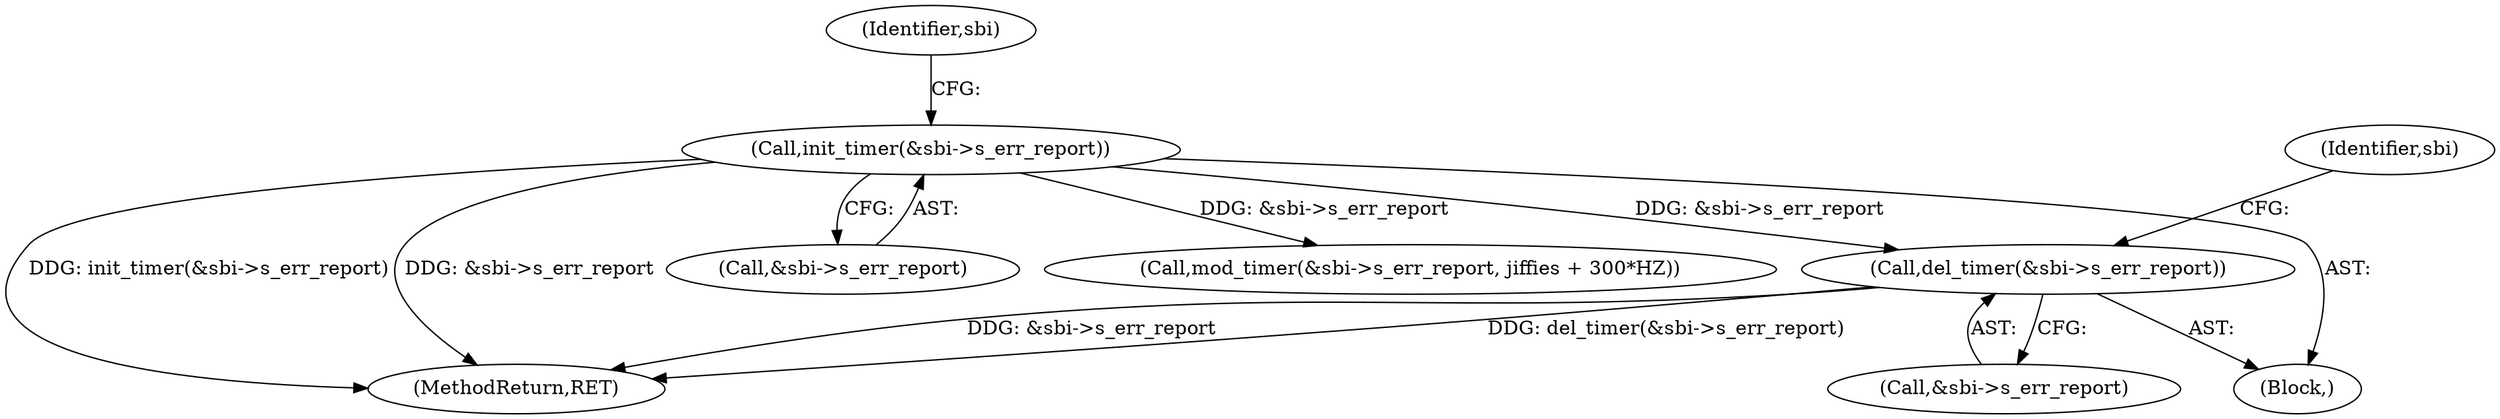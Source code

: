 digraph "0_linux_0449641130f5652b344ef6fa39fa019d7e94660a@pointer" {
"1002116" [label="(Call,del_timer(&sbi->s_err_report))"];
"1001334" [label="(Call,init_timer(&sbi->s_err_report))"];
"1002227" [label="(MethodReturn,RET)"];
"1002116" [label="(Call,del_timer(&sbi->s_err_report))"];
"1001334" [label="(Call,init_timer(&sbi->s_err_report))"];
"1001335" [label="(Call,&sbi->s_err_report)"];
"1001342" [label="(Identifier,sbi)"];
"1000124" [label="(Block,)"];
"1002058" [label="(Call,mod_timer(&sbi->s_err_report, jiffies + 300*HZ))"];
"1002123" [label="(Identifier,sbi)"];
"1002117" [label="(Call,&sbi->s_err_report)"];
"1002116" -> "1000124"  [label="AST: "];
"1002116" -> "1002117"  [label="CFG: "];
"1002117" -> "1002116"  [label="AST: "];
"1002123" -> "1002116"  [label="CFG: "];
"1002116" -> "1002227"  [label="DDG: del_timer(&sbi->s_err_report)"];
"1002116" -> "1002227"  [label="DDG: &sbi->s_err_report"];
"1001334" -> "1002116"  [label="DDG: &sbi->s_err_report"];
"1001334" -> "1000124"  [label="AST: "];
"1001334" -> "1001335"  [label="CFG: "];
"1001335" -> "1001334"  [label="AST: "];
"1001342" -> "1001334"  [label="CFG: "];
"1001334" -> "1002227"  [label="DDG: &sbi->s_err_report"];
"1001334" -> "1002227"  [label="DDG: init_timer(&sbi->s_err_report)"];
"1001334" -> "1002058"  [label="DDG: &sbi->s_err_report"];
}
